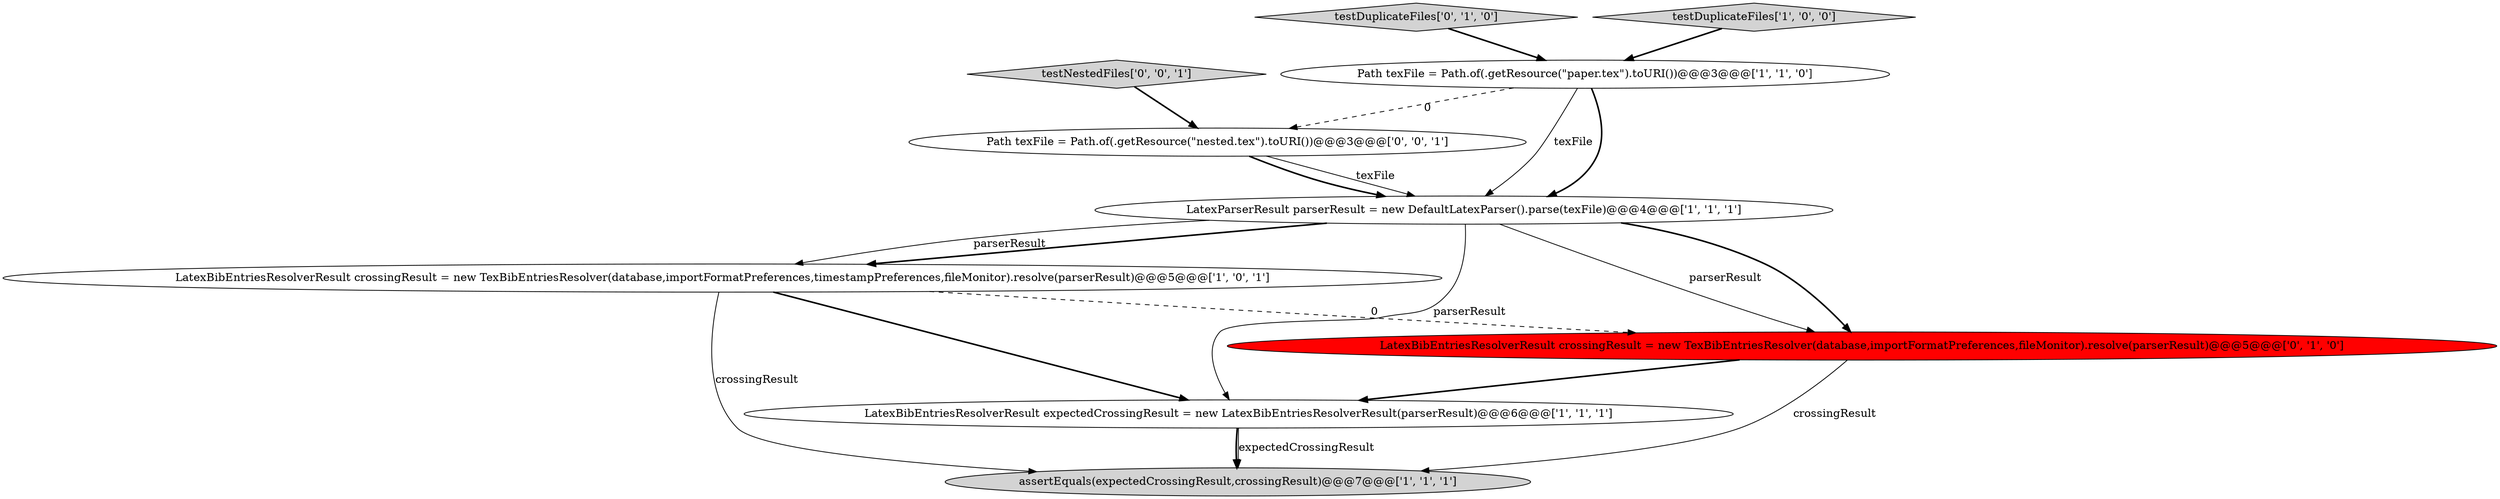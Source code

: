 digraph {
0 [style = filled, label = "LatexBibEntriesResolverResult expectedCrossingResult = new LatexBibEntriesResolverResult(parserResult)@@@6@@@['1', '1', '1']", fillcolor = white, shape = ellipse image = "AAA0AAABBB1BBB"];
7 [style = filled, label = "testDuplicateFiles['0', '1', '0']", fillcolor = lightgray, shape = diamond image = "AAA0AAABBB2BBB"];
1 [style = filled, label = "Path texFile = Path.of(.getResource(\"paper.tex\").toURI())@@@3@@@['1', '1', '0']", fillcolor = white, shape = ellipse image = "AAA0AAABBB1BBB"];
9 [style = filled, label = "testNestedFiles['0', '0', '1']", fillcolor = lightgray, shape = diamond image = "AAA0AAABBB3BBB"];
4 [style = filled, label = "assertEquals(expectedCrossingResult,crossingResult)@@@7@@@['1', '1', '1']", fillcolor = lightgray, shape = ellipse image = "AAA0AAABBB1BBB"];
5 [style = filled, label = "testDuplicateFiles['1', '0', '0']", fillcolor = lightgray, shape = diamond image = "AAA0AAABBB1BBB"];
6 [style = filled, label = "LatexBibEntriesResolverResult crossingResult = new TexBibEntriesResolver(database,importFormatPreferences,fileMonitor).resolve(parserResult)@@@5@@@['0', '1', '0']", fillcolor = red, shape = ellipse image = "AAA1AAABBB2BBB"];
8 [style = filled, label = "Path texFile = Path.of(.getResource(\"nested.tex\").toURI())@@@3@@@['0', '0', '1']", fillcolor = white, shape = ellipse image = "AAA0AAABBB3BBB"];
3 [style = filled, label = "LatexBibEntriesResolverResult crossingResult = new TexBibEntriesResolver(database,importFormatPreferences,timestampPreferences,fileMonitor).resolve(parserResult)@@@5@@@['1', '0', '1']", fillcolor = white, shape = ellipse image = "AAA0AAABBB1BBB"];
2 [style = filled, label = "LatexParserResult parserResult = new DefaultLatexParser().parse(texFile)@@@4@@@['1', '1', '1']", fillcolor = white, shape = ellipse image = "AAA0AAABBB1BBB"];
3->4 [style = solid, label="crossingResult"];
5->1 [style = bold, label=""];
1->8 [style = dashed, label="0"];
6->4 [style = solid, label="crossingResult"];
1->2 [style = bold, label=""];
1->2 [style = solid, label="texFile"];
8->2 [style = solid, label="texFile"];
6->0 [style = bold, label=""];
7->1 [style = bold, label=""];
3->6 [style = dashed, label="0"];
8->2 [style = bold, label=""];
0->4 [style = solid, label="expectedCrossingResult"];
9->8 [style = bold, label=""];
2->6 [style = solid, label="parserResult"];
0->4 [style = bold, label=""];
2->0 [style = solid, label="parserResult"];
2->6 [style = bold, label=""];
3->0 [style = bold, label=""];
2->3 [style = bold, label=""];
2->3 [style = solid, label="parserResult"];
}
